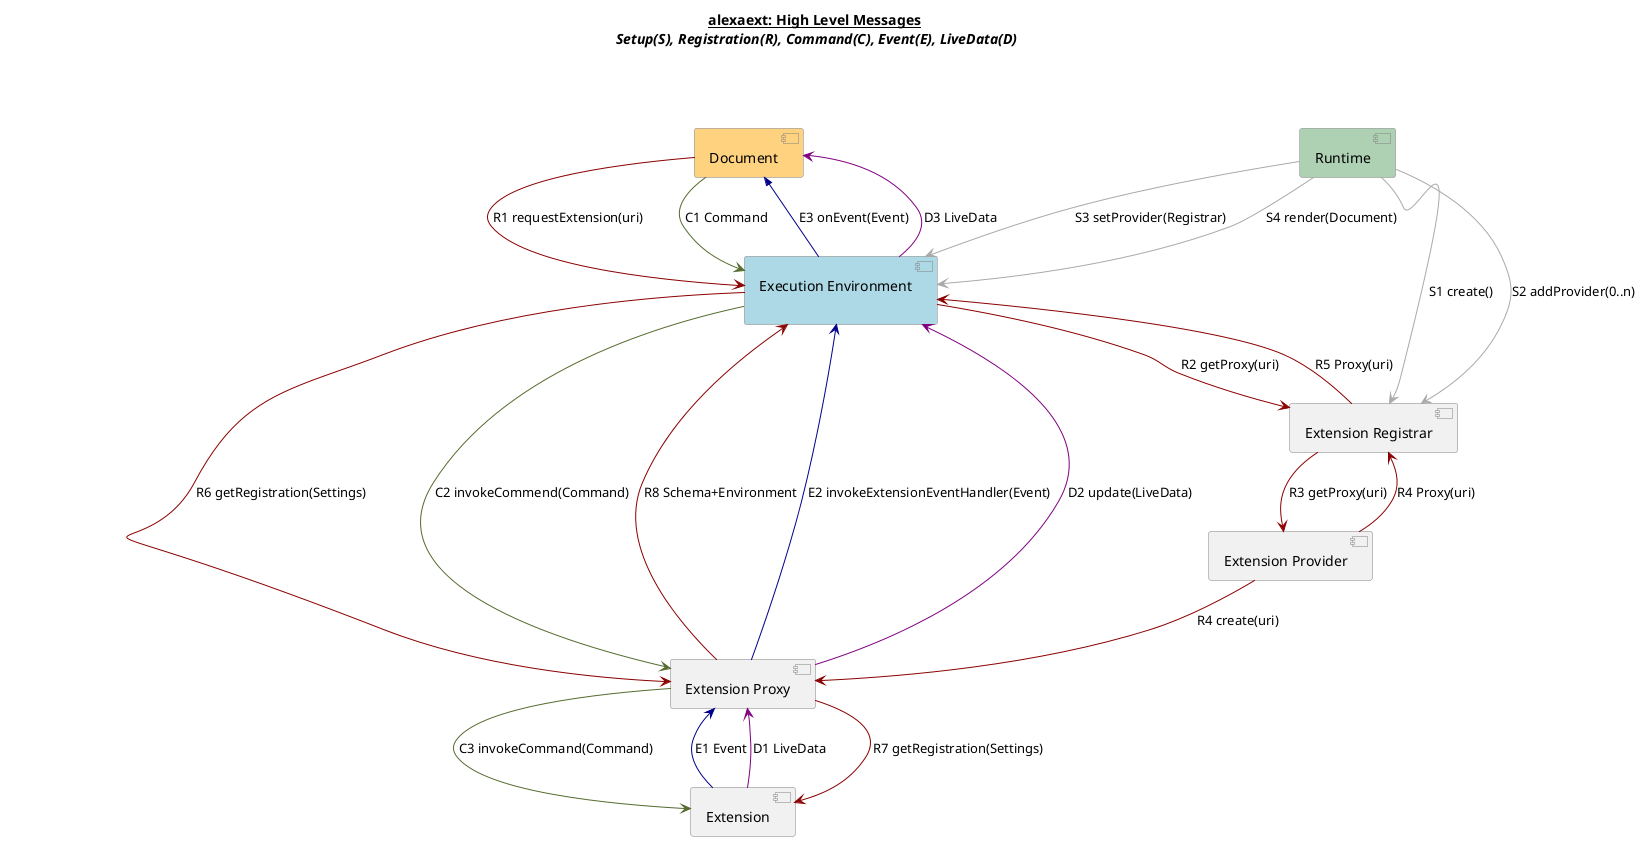 @startuml ExtensionOverview

title
 <u><b>alexaext: High Level Messages</b></u>
 <i> Setup(S), Registration(R), Command(C), Event(E), LiveData(D)
end title

skinparam component {
borderColor #808080
}

[Document] as Document #FFD27F
[Execution Environment\n] as ExeEnv #LightBlue
[Runtime] as Runtime #ADD1B2
[Extension] as Extension
[Extension Proxy] as Proxy
[Extension Provider] as Provider
[Extension Registrar] as Registrar

Runtime -[#DarkGray]->  Registrar : S1 create()
Runtime -[#DarkGray]-> Registrar : S2 addProvider(0..n)
Runtime -[#DarkGray]->  ExeEnv : S3 setProvider(Registrar)
Runtime -[#DarkGray]-> ExeEnv : S4 render(Document)

Document -[#DarkRed]->  ExeEnv : R1 requestExtension(uri)
ExeEnv -[#DarkRed]->  Registrar : R2 getProxy(uri)
Registrar -[#DarkRed]->  Provider : R3 getProxy(uri)
Provider -[#DarkRed]->  Proxy : R4 create(uri)
Provider -[#DarkRed]-> Registrar : R4 Proxy(uri)
Registrar -[#DarkRed]->  ExeEnv : R5 Proxy(uri)
ExeEnv -[#DarkRed]->  Proxy : R6 getRegistration(Settings)
Proxy -[#DarkRed]->  Extension : R7 getRegistration(Settings)
Proxy -[#DarkRed]->  ExeEnv : R8 Schema+Environment

Document -[#DarkOliveGreen]-> ExeEnv : C1 Command
ExeEnv -[#DarkOliveGreen]-> Proxy : C2 invokeCommend(Command)
Proxy -[#DarkOliveGreen]-> Extension : C3 invokeCommand(Command)

Extension -[#DarkBlue]-> Proxy : E1 Event
Proxy -[#DarkBlue]-> ExeEnv : E2 invokeExtensionEventHandler(Event)
ExeEnv -[#DarkBlue]->> Document : E3 onEvent(Event)

Extension -[#Purple]-> Proxy : D1 LiveData
Proxy -[#Purple]-> ExeEnv : D2 update(LiveData)
ExeEnv -[#Purple]-> Document : D3 LiveData

@enduml